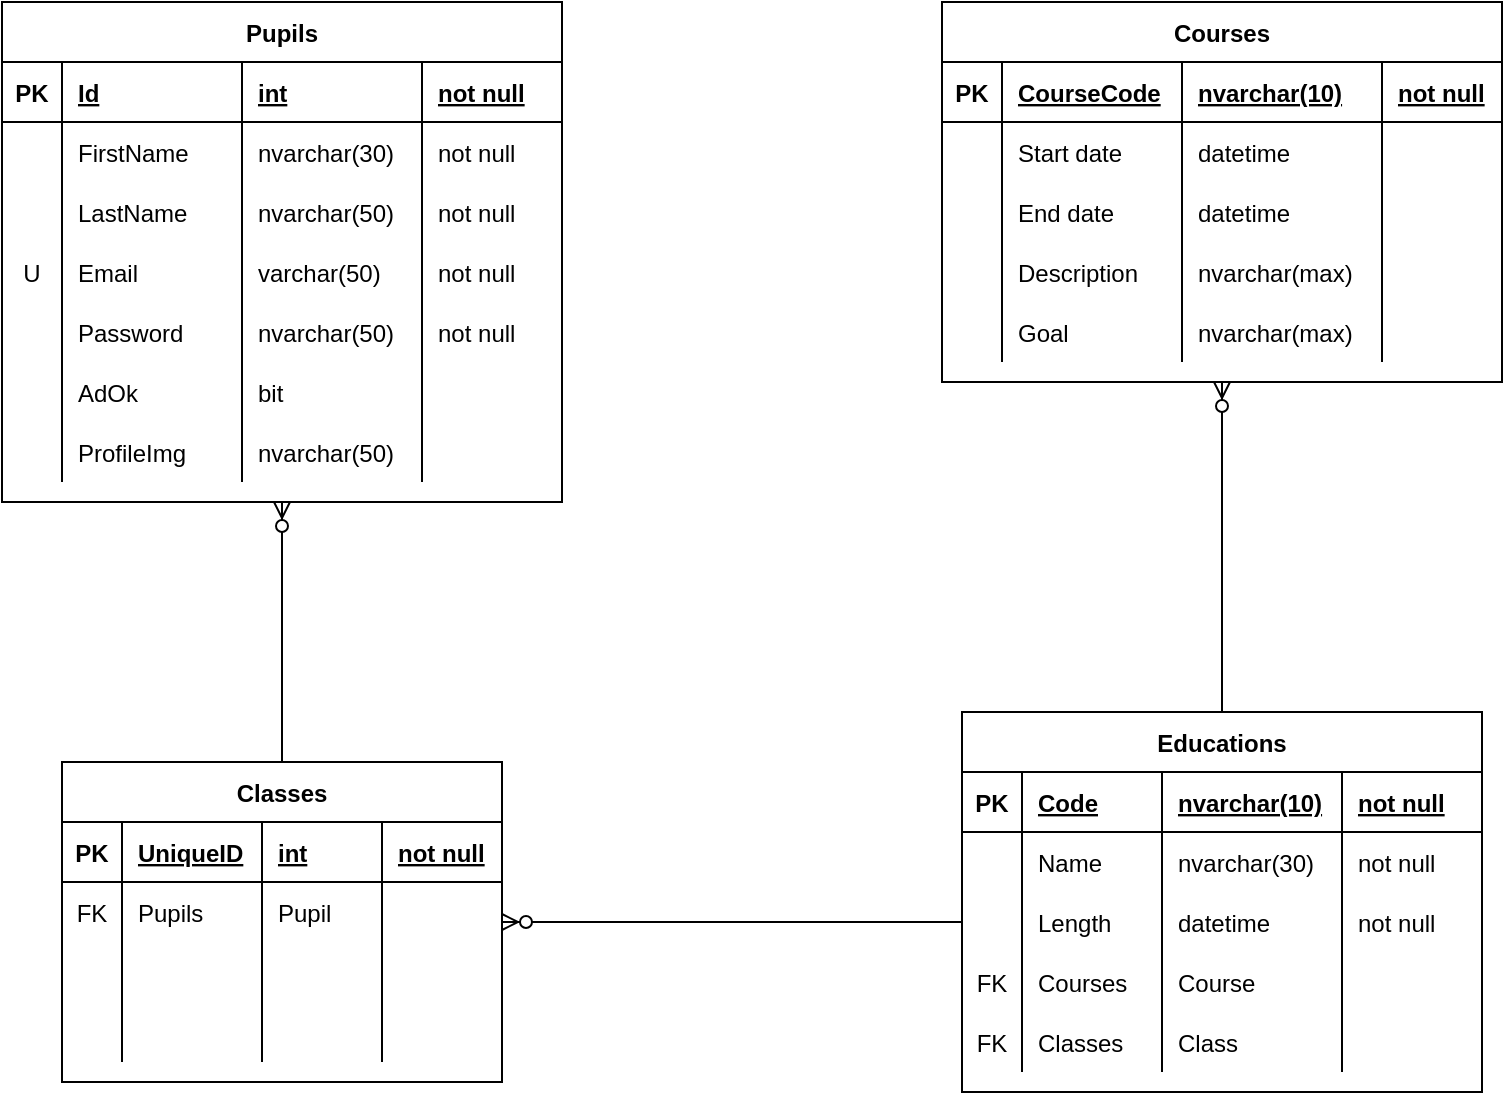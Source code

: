 <mxfile version="14.8.0" type="device"><diagram id="XZnbiDiYjfWunqqUA5Ij" name="Page-1"><mxGraphModel dx="1422" dy="752" grid="1" gridSize="10" guides="1" tooltips="1" connect="1" arrows="1" fold="1" page="1" pageScale="1" pageWidth="827" pageHeight="1169" math="0" shadow="0"><root><mxCell id="0"/><mxCell id="1" parent="0"/><mxCell id="MQZ6e55uB3Y2fNZWzc7z-1" value="Pupils" style="shape=table;startSize=30;container=1;collapsible=1;childLayout=tableLayout;fixedRows=1;rowLines=0;fontStyle=1;align=center;resizeLast=1;" vertex="1" parent="1"><mxGeometry x="40" y="40" width="280" height="250" as="geometry"/></mxCell><mxCell id="MQZ6e55uB3Y2fNZWzc7z-2" value="" style="shape=partialRectangle;collapsible=0;dropTarget=0;pointerEvents=0;fillColor=none;top=0;left=0;bottom=1;right=0;points=[[0,0.5],[1,0.5]];portConstraint=eastwest;" vertex="1" parent="MQZ6e55uB3Y2fNZWzc7z-1"><mxGeometry y="30" width="280" height="30" as="geometry"/></mxCell><mxCell id="MQZ6e55uB3Y2fNZWzc7z-3" value="PK" style="shape=partialRectangle;connectable=0;fillColor=none;top=0;left=0;bottom=0;right=0;fontStyle=1;overflow=hidden;" vertex="1" parent="MQZ6e55uB3Y2fNZWzc7z-2"><mxGeometry width="30" height="30" as="geometry"/></mxCell><mxCell id="MQZ6e55uB3Y2fNZWzc7z-4" value="Id" style="shape=partialRectangle;connectable=0;fillColor=none;top=0;left=0;bottom=0;right=0;align=left;spacingLeft=6;fontStyle=5;overflow=hidden;" vertex="1" parent="MQZ6e55uB3Y2fNZWzc7z-2"><mxGeometry x="30" width="90" height="30" as="geometry"/></mxCell><mxCell id="MQZ6e55uB3Y2fNZWzc7z-72" value="int" style="shape=partialRectangle;connectable=0;fillColor=none;top=0;left=0;bottom=0;right=0;align=left;spacingLeft=6;fontStyle=5;overflow=hidden;" vertex="1" parent="MQZ6e55uB3Y2fNZWzc7z-2"><mxGeometry x="120" width="90" height="30" as="geometry"/></mxCell><mxCell id="MQZ6e55uB3Y2fNZWzc7z-79" value="not null" style="shape=partialRectangle;connectable=0;fillColor=none;top=0;left=0;bottom=0;right=0;align=left;spacingLeft=6;fontStyle=5;overflow=hidden;" vertex="1" parent="MQZ6e55uB3Y2fNZWzc7z-2"><mxGeometry x="210" width="70" height="30" as="geometry"/></mxCell><mxCell id="MQZ6e55uB3Y2fNZWzc7z-5" value="" style="shape=partialRectangle;collapsible=0;dropTarget=0;pointerEvents=0;fillColor=none;top=0;left=0;bottom=0;right=0;points=[[0,0.5],[1,0.5]];portConstraint=eastwest;" vertex="1" parent="MQZ6e55uB3Y2fNZWzc7z-1"><mxGeometry y="60" width="280" height="30" as="geometry"/></mxCell><mxCell id="MQZ6e55uB3Y2fNZWzc7z-6" value="" style="shape=partialRectangle;connectable=0;fillColor=none;top=0;left=0;bottom=0;right=0;editable=1;overflow=hidden;" vertex="1" parent="MQZ6e55uB3Y2fNZWzc7z-5"><mxGeometry width="30" height="30" as="geometry"/></mxCell><mxCell id="MQZ6e55uB3Y2fNZWzc7z-7" value="FirstName" style="shape=partialRectangle;connectable=0;fillColor=none;top=0;left=0;bottom=0;right=0;align=left;spacingLeft=6;overflow=hidden;" vertex="1" parent="MQZ6e55uB3Y2fNZWzc7z-5"><mxGeometry x="30" width="90" height="30" as="geometry"/></mxCell><mxCell id="MQZ6e55uB3Y2fNZWzc7z-73" value="nvarchar(30)" style="shape=partialRectangle;connectable=0;fillColor=none;top=0;left=0;bottom=0;right=0;align=left;spacingLeft=6;overflow=hidden;" vertex="1" parent="MQZ6e55uB3Y2fNZWzc7z-5"><mxGeometry x="120" width="90" height="30" as="geometry"/></mxCell><mxCell id="MQZ6e55uB3Y2fNZWzc7z-80" value="not null" style="shape=partialRectangle;connectable=0;fillColor=none;top=0;left=0;bottom=0;right=0;align=left;spacingLeft=6;overflow=hidden;" vertex="1" parent="MQZ6e55uB3Y2fNZWzc7z-5"><mxGeometry x="210" width="70" height="30" as="geometry"/></mxCell><mxCell id="MQZ6e55uB3Y2fNZWzc7z-8" value="" style="shape=partialRectangle;collapsible=0;dropTarget=0;pointerEvents=0;fillColor=none;top=0;left=0;bottom=0;right=0;points=[[0,0.5],[1,0.5]];portConstraint=eastwest;" vertex="1" parent="MQZ6e55uB3Y2fNZWzc7z-1"><mxGeometry y="90" width="280" height="30" as="geometry"/></mxCell><mxCell id="MQZ6e55uB3Y2fNZWzc7z-9" value="" style="shape=partialRectangle;connectable=0;fillColor=none;top=0;left=0;bottom=0;right=0;editable=1;overflow=hidden;" vertex="1" parent="MQZ6e55uB3Y2fNZWzc7z-8"><mxGeometry width="30" height="30" as="geometry"/></mxCell><mxCell id="MQZ6e55uB3Y2fNZWzc7z-10" value="LastName" style="shape=partialRectangle;connectable=0;fillColor=none;top=0;left=0;bottom=0;right=0;align=left;spacingLeft=6;overflow=hidden;" vertex="1" parent="MQZ6e55uB3Y2fNZWzc7z-8"><mxGeometry x="30" width="90" height="30" as="geometry"/></mxCell><mxCell id="MQZ6e55uB3Y2fNZWzc7z-74" value="nvarchar(50)" style="shape=partialRectangle;connectable=0;fillColor=none;top=0;left=0;bottom=0;right=0;align=left;spacingLeft=6;overflow=hidden;" vertex="1" parent="MQZ6e55uB3Y2fNZWzc7z-8"><mxGeometry x="120" width="90" height="30" as="geometry"/></mxCell><mxCell id="MQZ6e55uB3Y2fNZWzc7z-81" value="not null" style="shape=partialRectangle;connectable=0;fillColor=none;top=0;left=0;bottom=0;right=0;align=left;spacingLeft=6;overflow=hidden;" vertex="1" parent="MQZ6e55uB3Y2fNZWzc7z-8"><mxGeometry x="210" width="70" height="30" as="geometry"/></mxCell><mxCell id="MQZ6e55uB3Y2fNZWzc7z-11" value="" style="shape=partialRectangle;collapsible=0;dropTarget=0;pointerEvents=0;fillColor=none;top=0;left=0;bottom=0;right=0;points=[[0,0.5],[1,0.5]];portConstraint=eastwest;" vertex="1" parent="MQZ6e55uB3Y2fNZWzc7z-1"><mxGeometry y="120" width="280" height="30" as="geometry"/></mxCell><mxCell id="MQZ6e55uB3Y2fNZWzc7z-12" value="U" style="shape=partialRectangle;connectable=0;fillColor=none;top=0;left=0;bottom=0;right=0;editable=1;overflow=hidden;" vertex="1" parent="MQZ6e55uB3Y2fNZWzc7z-11"><mxGeometry width="30" height="30" as="geometry"/></mxCell><mxCell id="MQZ6e55uB3Y2fNZWzc7z-13" value="Email" style="shape=partialRectangle;connectable=0;fillColor=none;top=0;left=0;bottom=0;right=0;align=left;spacingLeft=6;overflow=hidden;" vertex="1" parent="MQZ6e55uB3Y2fNZWzc7z-11"><mxGeometry x="30" width="90" height="30" as="geometry"/></mxCell><mxCell id="MQZ6e55uB3Y2fNZWzc7z-75" value="varchar(50)" style="shape=partialRectangle;connectable=0;fillColor=none;top=0;left=0;bottom=0;right=0;align=left;spacingLeft=6;overflow=hidden;" vertex="1" parent="MQZ6e55uB3Y2fNZWzc7z-11"><mxGeometry x="120" width="90" height="30" as="geometry"/></mxCell><mxCell id="MQZ6e55uB3Y2fNZWzc7z-82" value="not null" style="shape=partialRectangle;connectable=0;fillColor=none;top=0;left=0;bottom=0;right=0;align=left;spacingLeft=6;overflow=hidden;" vertex="1" parent="MQZ6e55uB3Y2fNZWzc7z-11"><mxGeometry x="210" width="70" height="30" as="geometry"/></mxCell><mxCell id="MQZ6e55uB3Y2fNZWzc7z-20" style="shape=partialRectangle;collapsible=0;dropTarget=0;pointerEvents=0;fillColor=none;top=0;left=0;bottom=0;right=0;points=[[0,0.5],[1,0.5]];portConstraint=eastwest;" vertex="1" parent="MQZ6e55uB3Y2fNZWzc7z-1"><mxGeometry y="150" width="280" height="30" as="geometry"/></mxCell><mxCell id="MQZ6e55uB3Y2fNZWzc7z-21" style="shape=partialRectangle;connectable=0;fillColor=none;top=0;left=0;bottom=0;right=0;editable=1;overflow=hidden;" vertex="1" parent="MQZ6e55uB3Y2fNZWzc7z-20"><mxGeometry width="30" height="30" as="geometry"/></mxCell><mxCell id="MQZ6e55uB3Y2fNZWzc7z-22" value="Password" style="shape=partialRectangle;connectable=0;fillColor=none;top=0;left=0;bottom=0;right=0;align=left;spacingLeft=6;overflow=hidden;" vertex="1" parent="MQZ6e55uB3Y2fNZWzc7z-20"><mxGeometry x="30" width="90" height="30" as="geometry"/></mxCell><mxCell id="MQZ6e55uB3Y2fNZWzc7z-76" value="nvarchar(50)" style="shape=partialRectangle;connectable=0;fillColor=none;top=0;left=0;bottom=0;right=0;align=left;spacingLeft=6;overflow=hidden;" vertex="1" parent="MQZ6e55uB3Y2fNZWzc7z-20"><mxGeometry x="120" width="90" height="30" as="geometry"/></mxCell><mxCell id="MQZ6e55uB3Y2fNZWzc7z-83" value="not null" style="shape=partialRectangle;connectable=0;fillColor=none;top=0;left=0;bottom=0;right=0;align=left;spacingLeft=6;overflow=hidden;" vertex="1" parent="MQZ6e55uB3Y2fNZWzc7z-20"><mxGeometry x="210" width="70" height="30" as="geometry"/></mxCell><mxCell id="MQZ6e55uB3Y2fNZWzc7z-17" style="shape=partialRectangle;collapsible=0;dropTarget=0;pointerEvents=0;fillColor=none;top=0;left=0;bottom=0;right=0;points=[[0,0.5],[1,0.5]];portConstraint=eastwest;" vertex="1" parent="MQZ6e55uB3Y2fNZWzc7z-1"><mxGeometry y="180" width="280" height="30" as="geometry"/></mxCell><mxCell id="MQZ6e55uB3Y2fNZWzc7z-18" style="shape=partialRectangle;connectable=0;fillColor=none;top=0;left=0;bottom=0;right=0;editable=1;overflow=hidden;" vertex="1" parent="MQZ6e55uB3Y2fNZWzc7z-17"><mxGeometry width="30" height="30" as="geometry"/></mxCell><mxCell id="MQZ6e55uB3Y2fNZWzc7z-19" value="AdOk" style="shape=partialRectangle;connectable=0;fillColor=none;top=0;left=0;bottom=0;right=0;align=left;spacingLeft=6;overflow=hidden;" vertex="1" parent="MQZ6e55uB3Y2fNZWzc7z-17"><mxGeometry x="30" width="90" height="30" as="geometry"/></mxCell><mxCell id="MQZ6e55uB3Y2fNZWzc7z-77" value="bit" style="shape=partialRectangle;connectable=0;fillColor=none;top=0;left=0;bottom=0;right=0;align=left;spacingLeft=6;overflow=hidden;" vertex="1" parent="MQZ6e55uB3Y2fNZWzc7z-17"><mxGeometry x="120" width="90" height="30" as="geometry"/></mxCell><mxCell id="MQZ6e55uB3Y2fNZWzc7z-84" style="shape=partialRectangle;connectable=0;fillColor=none;top=0;left=0;bottom=0;right=0;align=left;spacingLeft=6;overflow=hidden;" vertex="1" parent="MQZ6e55uB3Y2fNZWzc7z-17"><mxGeometry x="210" width="70" height="30" as="geometry"/></mxCell><mxCell id="MQZ6e55uB3Y2fNZWzc7z-14" style="shape=partialRectangle;collapsible=0;dropTarget=0;pointerEvents=0;fillColor=none;top=0;left=0;bottom=0;right=0;points=[[0,0.5],[1,0.5]];portConstraint=eastwest;" vertex="1" parent="MQZ6e55uB3Y2fNZWzc7z-1"><mxGeometry y="210" width="280" height="30" as="geometry"/></mxCell><mxCell id="MQZ6e55uB3Y2fNZWzc7z-15" style="shape=partialRectangle;connectable=0;fillColor=none;top=0;left=0;bottom=0;right=0;editable=1;overflow=hidden;" vertex="1" parent="MQZ6e55uB3Y2fNZWzc7z-14"><mxGeometry width="30" height="30" as="geometry"/></mxCell><mxCell id="MQZ6e55uB3Y2fNZWzc7z-16" value="ProfileImg" style="shape=partialRectangle;connectable=0;fillColor=none;top=0;left=0;bottom=0;right=0;align=left;spacingLeft=6;overflow=hidden;" vertex="1" parent="MQZ6e55uB3Y2fNZWzc7z-14"><mxGeometry x="30" width="90" height="30" as="geometry"/></mxCell><mxCell id="MQZ6e55uB3Y2fNZWzc7z-78" value="nvarchar(50)" style="shape=partialRectangle;connectable=0;fillColor=none;top=0;left=0;bottom=0;right=0;align=left;spacingLeft=6;overflow=hidden;" vertex="1" parent="MQZ6e55uB3Y2fNZWzc7z-14"><mxGeometry x="120" width="90" height="30" as="geometry"/></mxCell><mxCell id="MQZ6e55uB3Y2fNZWzc7z-85" style="shape=partialRectangle;connectable=0;fillColor=none;top=0;left=0;bottom=0;right=0;align=left;spacingLeft=6;overflow=hidden;" vertex="1" parent="MQZ6e55uB3Y2fNZWzc7z-14"><mxGeometry x="210" width="70" height="30" as="geometry"/></mxCell><mxCell id="MQZ6e55uB3Y2fNZWzc7z-23" value="Classes" style="shape=table;startSize=30;container=1;collapsible=1;childLayout=tableLayout;fixedRows=1;rowLines=0;fontStyle=1;align=center;resizeLast=1;" vertex="1" parent="1"><mxGeometry x="70" y="420" width="220" height="160" as="geometry"/></mxCell><mxCell id="MQZ6e55uB3Y2fNZWzc7z-24" value="" style="shape=partialRectangle;collapsible=0;dropTarget=0;pointerEvents=0;fillColor=none;top=0;left=0;bottom=1;right=0;points=[[0,0.5],[1,0.5]];portConstraint=eastwest;" vertex="1" parent="MQZ6e55uB3Y2fNZWzc7z-23"><mxGeometry y="30" width="220" height="30" as="geometry"/></mxCell><mxCell id="MQZ6e55uB3Y2fNZWzc7z-25" value="PK" style="shape=partialRectangle;connectable=0;fillColor=none;top=0;left=0;bottom=0;right=0;fontStyle=1;overflow=hidden;" vertex="1" parent="MQZ6e55uB3Y2fNZWzc7z-24"><mxGeometry width="30" height="30" as="geometry"/></mxCell><mxCell id="MQZ6e55uB3Y2fNZWzc7z-26" value="UniqueID" style="shape=partialRectangle;connectable=0;fillColor=none;top=0;left=0;bottom=0;right=0;align=left;spacingLeft=6;fontStyle=5;overflow=hidden;" vertex="1" parent="MQZ6e55uB3Y2fNZWzc7z-24"><mxGeometry x="30" width="70" height="30" as="geometry"/></mxCell><mxCell id="MQZ6e55uB3Y2fNZWzc7z-86" value="int" style="shape=partialRectangle;connectable=0;fillColor=none;top=0;left=0;bottom=0;right=0;align=left;spacingLeft=6;fontStyle=5;overflow=hidden;" vertex="1" parent="MQZ6e55uB3Y2fNZWzc7z-24"><mxGeometry x="100" width="60" height="30" as="geometry"/></mxCell><mxCell id="MQZ6e55uB3Y2fNZWzc7z-90" value="not null" style="shape=partialRectangle;connectable=0;fillColor=none;top=0;left=0;bottom=0;right=0;align=left;spacingLeft=6;fontStyle=5;overflow=hidden;" vertex="1" parent="MQZ6e55uB3Y2fNZWzc7z-24"><mxGeometry x="160" width="60" height="30" as="geometry"/></mxCell><mxCell id="MQZ6e55uB3Y2fNZWzc7z-27" value="" style="shape=partialRectangle;collapsible=0;dropTarget=0;pointerEvents=0;fillColor=none;top=0;left=0;bottom=0;right=0;points=[[0,0.5],[1,0.5]];portConstraint=eastwest;" vertex="1" parent="MQZ6e55uB3Y2fNZWzc7z-23"><mxGeometry y="60" width="220" height="30" as="geometry"/></mxCell><mxCell id="MQZ6e55uB3Y2fNZWzc7z-28" value="FK" style="shape=partialRectangle;connectable=0;fillColor=none;top=0;left=0;bottom=0;right=0;editable=1;overflow=hidden;" vertex="1" parent="MQZ6e55uB3Y2fNZWzc7z-27"><mxGeometry width="30" height="30" as="geometry"/></mxCell><mxCell id="MQZ6e55uB3Y2fNZWzc7z-29" value="Pupils" style="shape=partialRectangle;connectable=0;fillColor=none;top=0;left=0;bottom=0;right=0;align=left;spacingLeft=6;overflow=hidden;" vertex="1" parent="MQZ6e55uB3Y2fNZWzc7z-27"><mxGeometry x="30" width="70" height="30" as="geometry"/></mxCell><mxCell id="MQZ6e55uB3Y2fNZWzc7z-87" value="Pupil" style="shape=partialRectangle;connectable=0;fillColor=none;top=0;left=0;bottom=0;right=0;align=left;spacingLeft=6;overflow=hidden;" vertex="1" parent="MQZ6e55uB3Y2fNZWzc7z-27"><mxGeometry x="100" width="60" height="30" as="geometry"/></mxCell><mxCell id="MQZ6e55uB3Y2fNZWzc7z-91" style="shape=partialRectangle;connectable=0;fillColor=none;top=0;left=0;bottom=0;right=0;align=left;spacingLeft=6;overflow=hidden;" vertex="1" parent="MQZ6e55uB3Y2fNZWzc7z-27"><mxGeometry x="160" width="60" height="30" as="geometry"/></mxCell><mxCell id="MQZ6e55uB3Y2fNZWzc7z-30" value="" style="shape=partialRectangle;collapsible=0;dropTarget=0;pointerEvents=0;fillColor=none;top=0;left=0;bottom=0;right=0;points=[[0,0.5],[1,0.5]];portConstraint=eastwest;" vertex="1" parent="MQZ6e55uB3Y2fNZWzc7z-23"><mxGeometry y="90" width="220" height="30" as="geometry"/></mxCell><mxCell id="MQZ6e55uB3Y2fNZWzc7z-31" value="" style="shape=partialRectangle;connectable=0;fillColor=none;top=0;left=0;bottom=0;right=0;editable=1;overflow=hidden;" vertex="1" parent="MQZ6e55uB3Y2fNZWzc7z-30"><mxGeometry width="30" height="30" as="geometry"/></mxCell><mxCell id="MQZ6e55uB3Y2fNZWzc7z-32" value="" style="shape=partialRectangle;connectable=0;fillColor=none;top=0;left=0;bottom=0;right=0;align=left;spacingLeft=6;overflow=hidden;" vertex="1" parent="MQZ6e55uB3Y2fNZWzc7z-30"><mxGeometry x="30" width="70" height="30" as="geometry"/></mxCell><mxCell id="MQZ6e55uB3Y2fNZWzc7z-88" style="shape=partialRectangle;connectable=0;fillColor=none;top=0;left=0;bottom=0;right=0;align=left;spacingLeft=6;overflow=hidden;" vertex="1" parent="MQZ6e55uB3Y2fNZWzc7z-30"><mxGeometry x="100" width="60" height="30" as="geometry"/></mxCell><mxCell id="MQZ6e55uB3Y2fNZWzc7z-92" style="shape=partialRectangle;connectable=0;fillColor=none;top=0;left=0;bottom=0;right=0;align=left;spacingLeft=6;overflow=hidden;" vertex="1" parent="MQZ6e55uB3Y2fNZWzc7z-30"><mxGeometry x="160" width="60" height="30" as="geometry"/></mxCell><mxCell id="MQZ6e55uB3Y2fNZWzc7z-33" value="" style="shape=partialRectangle;collapsible=0;dropTarget=0;pointerEvents=0;fillColor=none;top=0;left=0;bottom=0;right=0;points=[[0,0.5],[1,0.5]];portConstraint=eastwest;" vertex="1" parent="MQZ6e55uB3Y2fNZWzc7z-23"><mxGeometry y="120" width="220" height="30" as="geometry"/></mxCell><mxCell id="MQZ6e55uB3Y2fNZWzc7z-34" value="" style="shape=partialRectangle;connectable=0;fillColor=none;top=0;left=0;bottom=0;right=0;editable=1;overflow=hidden;" vertex="1" parent="MQZ6e55uB3Y2fNZWzc7z-33"><mxGeometry width="30" height="30" as="geometry"/></mxCell><mxCell id="MQZ6e55uB3Y2fNZWzc7z-35" value="" style="shape=partialRectangle;connectable=0;fillColor=none;top=0;left=0;bottom=0;right=0;align=left;spacingLeft=6;overflow=hidden;" vertex="1" parent="MQZ6e55uB3Y2fNZWzc7z-33"><mxGeometry x="30" width="70" height="30" as="geometry"/></mxCell><mxCell id="MQZ6e55uB3Y2fNZWzc7z-89" style="shape=partialRectangle;connectable=0;fillColor=none;top=0;left=0;bottom=0;right=0;align=left;spacingLeft=6;overflow=hidden;" vertex="1" parent="MQZ6e55uB3Y2fNZWzc7z-33"><mxGeometry x="100" width="60" height="30" as="geometry"/></mxCell><mxCell id="MQZ6e55uB3Y2fNZWzc7z-93" style="shape=partialRectangle;connectable=0;fillColor=none;top=0;left=0;bottom=0;right=0;align=left;spacingLeft=6;overflow=hidden;" vertex="1" parent="MQZ6e55uB3Y2fNZWzc7z-33"><mxGeometry x="160" width="60" height="30" as="geometry"/></mxCell><mxCell id="MQZ6e55uB3Y2fNZWzc7z-36" value="Educations" style="shape=table;startSize=30;container=1;collapsible=1;childLayout=tableLayout;fixedRows=1;rowLines=0;fontStyle=1;align=center;resizeLast=1;" vertex="1" parent="1"><mxGeometry x="520" y="395" width="260" height="190" as="geometry"/></mxCell><mxCell id="MQZ6e55uB3Y2fNZWzc7z-37" value="" style="shape=partialRectangle;collapsible=0;dropTarget=0;pointerEvents=0;fillColor=none;top=0;left=0;bottom=1;right=0;points=[[0,0.5],[1,0.5]];portConstraint=eastwest;" vertex="1" parent="MQZ6e55uB3Y2fNZWzc7z-36"><mxGeometry y="30" width="260" height="30" as="geometry"/></mxCell><mxCell id="MQZ6e55uB3Y2fNZWzc7z-38" value="PK" style="shape=partialRectangle;connectable=0;fillColor=none;top=0;left=0;bottom=0;right=0;fontStyle=1;overflow=hidden;" vertex="1" parent="MQZ6e55uB3Y2fNZWzc7z-37"><mxGeometry width="30" height="30" as="geometry"/></mxCell><mxCell id="MQZ6e55uB3Y2fNZWzc7z-39" value="Code" style="shape=partialRectangle;connectable=0;fillColor=none;top=0;left=0;bottom=0;right=0;align=left;spacingLeft=6;fontStyle=5;overflow=hidden;" vertex="1" parent="MQZ6e55uB3Y2fNZWzc7z-37"><mxGeometry x="30" width="70" height="30" as="geometry"/></mxCell><mxCell id="MQZ6e55uB3Y2fNZWzc7z-94" value="nvarchar(10)" style="shape=partialRectangle;connectable=0;fillColor=none;top=0;left=0;bottom=0;right=0;align=left;spacingLeft=6;fontStyle=5;overflow=hidden;" vertex="1" parent="MQZ6e55uB3Y2fNZWzc7z-37"><mxGeometry x="100" width="90" height="30" as="geometry"/></mxCell><mxCell id="MQZ6e55uB3Y2fNZWzc7z-99" value="not null" style="shape=partialRectangle;connectable=0;fillColor=none;top=0;left=0;bottom=0;right=0;align=left;spacingLeft=6;fontStyle=5;overflow=hidden;" vertex="1" parent="MQZ6e55uB3Y2fNZWzc7z-37"><mxGeometry x="190" width="70" height="30" as="geometry"/></mxCell><mxCell id="MQZ6e55uB3Y2fNZWzc7z-40" value="" style="shape=partialRectangle;collapsible=0;dropTarget=0;pointerEvents=0;fillColor=none;top=0;left=0;bottom=0;right=0;points=[[0,0.5],[1,0.5]];portConstraint=eastwest;" vertex="1" parent="MQZ6e55uB3Y2fNZWzc7z-36"><mxGeometry y="60" width="260" height="30" as="geometry"/></mxCell><mxCell id="MQZ6e55uB3Y2fNZWzc7z-41" value="" style="shape=partialRectangle;connectable=0;fillColor=none;top=0;left=0;bottom=0;right=0;editable=1;overflow=hidden;" vertex="1" parent="MQZ6e55uB3Y2fNZWzc7z-40"><mxGeometry width="30" height="30" as="geometry"/></mxCell><mxCell id="MQZ6e55uB3Y2fNZWzc7z-42" value="Name" style="shape=partialRectangle;connectable=0;fillColor=none;top=0;left=0;bottom=0;right=0;align=left;spacingLeft=6;overflow=hidden;" vertex="1" parent="MQZ6e55uB3Y2fNZWzc7z-40"><mxGeometry x="30" width="70" height="30" as="geometry"/></mxCell><mxCell id="MQZ6e55uB3Y2fNZWzc7z-95" value="nvarchar(30)" style="shape=partialRectangle;connectable=0;fillColor=none;top=0;left=0;bottom=0;right=0;align=left;spacingLeft=6;overflow=hidden;" vertex="1" parent="MQZ6e55uB3Y2fNZWzc7z-40"><mxGeometry x="100" width="90" height="30" as="geometry"/></mxCell><mxCell id="MQZ6e55uB3Y2fNZWzc7z-100" value="not null" style="shape=partialRectangle;connectable=0;fillColor=none;top=0;left=0;bottom=0;right=0;align=left;spacingLeft=6;overflow=hidden;" vertex="1" parent="MQZ6e55uB3Y2fNZWzc7z-40"><mxGeometry x="190" width="70" height="30" as="geometry"/></mxCell><mxCell id="MQZ6e55uB3Y2fNZWzc7z-43" value="" style="shape=partialRectangle;collapsible=0;dropTarget=0;pointerEvents=0;fillColor=none;top=0;left=0;bottom=0;right=0;points=[[0,0.5],[1,0.5]];portConstraint=eastwest;" vertex="1" parent="MQZ6e55uB3Y2fNZWzc7z-36"><mxGeometry y="90" width="260" height="30" as="geometry"/></mxCell><mxCell id="MQZ6e55uB3Y2fNZWzc7z-44" value="" style="shape=partialRectangle;connectable=0;fillColor=none;top=0;left=0;bottom=0;right=0;editable=1;overflow=hidden;" vertex="1" parent="MQZ6e55uB3Y2fNZWzc7z-43"><mxGeometry width="30" height="30" as="geometry"/></mxCell><mxCell id="MQZ6e55uB3Y2fNZWzc7z-45" value="Length" style="shape=partialRectangle;connectable=0;fillColor=none;top=0;left=0;bottom=0;right=0;align=left;spacingLeft=6;overflow=hidden;" vertex="1" parent="MQZ6e55uB3Y2fNZWzc7z-43"><mxGeometry x="30" width="70" height="30" as="geometry"/></mxCell><mxCell id="MQZ6e55uB3Y2fNZWzc7z-96" value="datetime" style="shape=partialRectangle;connectable=0;fillColor=none;top=0;left=0;bottom=0;right=0;align=left;spacingLeft=6;overflow=hidden;" vertex="1" parent="MQZ6e55uB3Y2fNZWzc7z-43"><mxGeometry x="100" width="90" height="30" as="geometry"/></mxCell><mxCell id="MQZ6e55uB3Y2fNZWzc7z-101" value="not null" style="shape=partialRectangle;connectable=0;fillColor=none;top=0;left=0;bottom=0;right=0;align=left;spacingLeft=6;overflow=hidden;" vertex="1" parent="MQZ6e55uB3Y2fNZWzc7z-43"><mxGeometry x="190" width="70" height="30" as="geometry"/></mxCell><mxCell id="MQZ6e55uB3Y2fNZWzc7z-46" value="" style="shape=partialRectangle;collapsible=0;dropTarget=0;pointerEvents=0;fillColor=none;top=0;left=0;bottom=0;right=0;points=[[0,0.5],[1,0.5]];portConstraint=eastwest;" vertex="1" parent="MQZ6e55uB3Y2fNZWzc7z-36"><mxGeometry y="120" width="260" height="30" as="geometry"/></mxCell><mxCell id="MQZ6e55uB3Y2fNZWzc7z-47" value="FK" style="shape=partialRectangle;connectable=0;fillColor=none;top=0;left=0;bottom=0;right=0;editable=1;overflow=hidden;" vertex="1" parent="MQZ6e55uB3Y2fNZWzc7z-46"><mxGeometry width="30" height="30" as="geometry"/></mxCell><mxCell id="MQZ6e55uB3Y2fNZWzc7z-48" value="Courses" style="shape=partialRectangle;connectable=0;fillColor=none;top=0;left=0;bottom=0;right=0;align=left;spacingLeft=6;overflow=hidden;" vertex="1" parent="MQZ6e55uB3Y2fNZWzc7z-46"><mxGeometry x="30" width="70" height="30" as="geometry"/></mxCell><mxCell id="MQZ6e55uB3Y2fNZWzc7z-97" value="Course" style="shape=partialRectangle;connectable=0;fillColor=none;top=0;left=0;bottom=0;right=0;align=left;spacingLeft=6;overflow=hidden;" vertex="1" parent="MQZ6e55uB3Y2fNZWzc7z-46"><mxGeometry x="100" width="90" height="30" as="geometry"/></mxCell><mxCell id="MQZ6e55uB3Y2fNZWzc7z-102" style="shape=partialRectangle;connectable=0;fillColor=none;top=0;left=0;bottom=0;right=0;align=left;spacingLeft=6;overflow=hidden;" vertex="1" parent="MQZ6e55uB3Y2fNZWzc7z-46"><mxGeometry x="190" width="70" height="30" as="geometry"/></mxCell><mxCell id="MQZ6e55uB3Y2fNZWzc7z-69" style="shape=partialRectangle;collapsible=0;dropTarget=0;pointerEvents=0;fillColor=none;top=0;left=0;bottom=0;right=0;points=[[0,0.5],[1,0.5]];portConstraint=eastwest;" vertex="1" parent="MQZ6e55uB3Y2fNZWzc7z-36"><mxGeometry y="150" width="260" height="30" as="geometry"/></mxCell><mxCell id="MQZ6e55uB3Y2fNZWzc7z-70" value="FK" style="shape=partialRectangle;connectable=0;fillColor=none;top=0;left=0;bottom=0;right=0;editable=1;overflow=hidden;" vertex="1" parent="MQZ6e55uB3Y2fNZWzc7z-69"><mxGeometry width="30" height="30" as="geometry"/></mxCell><mxCell id="MQZ6e55uB3Y2fNZWzc7z-71" value="Classes" style="shape=partialRectangle;connectable=0;fillColor=none;top=0;left=0;bottom=0;right=0;align=left;spacingLeft=6;overflow=hidden;" vertex="1" parent="MQZ6e55uB3Y2fNZWzc7z-69"><mxGeometry x="30" width="70" height="30" as="geometry"/></mxCell><mxCell id="MQZ6e55uB3Y2fNZWzc7z-98" value="Class" style="shape=partialRectangle;connectable=0;fillColor=none;top=0;left=0;bottom=0;right=0;align=left;spacingLeft=6;overflow=hidden;" vertex="1" parent="MQZ6e55uB3Y2fNZWzc7z-69"><mxGeometry x="100" width="90" height="30" as="geometry"/></mxCell><mxCell id="MQZ6e55uB3Y2fNZWzc7z-103" style="shape=partialRectangle;connectable=0;fillColor=none;top=0;left=0;bottom=0;right=0;align=left;spacingLeft=6;overflow=hidden;" vertex="1" parent="MQZ6e55uB3Y2fNZWzc7z-69"><mxGeometry x="190" width="70" height="30" as="geometry"/></mxCell><mxCell id="MQZ6e55uB3Y2fNZWzc7z-49" value="Courses" style="shape=table;startSize=30;container=1;collapsible=1;childLayout=tableLayout;fixedRows=1;rowLines=0;fontStyle=1;align=center;resizeLast=1;" vertex="1" parent="1"><mxGeometry x="510" y="40" width="280" height="190" as="geometry"/></mxCell><mxCell id="MQZ6e55uB3Y2fNZWzc7z-50" value="" style="shape=partialRectangle;collapsible=0;dropTarget=0;pointerEvents=0;fillColor=none;top=0;left=0;bottom=1;right=0;points=[[0,0.5],[1,0.5]];portConstraint=eastwest;" vertex="1" parent="MQZ6e55uB3Y2fNZWzc7z-49"><mxGeometry y="30" width="280" height="30" as="geometry"/></mxCell><mxCell id="MQZ6e55uB3Y2fNZWzc7z-51" value="PK" style="shape=partialRectangle;connectable=0;fillColor=none;top=0;left=0;bottom=0;right=0;fontStyle=1;overflow=hidden;" vertex="1" parent="MQZ6e55uB3Y2fNZWzc7z-50"><mxGeometry width="30" height="30" as="geometry"/></mxCell><mxCell id="MQZ6e55uB3Y2fNZWzc7z-52" value="CourseCode" style="shape=partialRectangle;connectable=0;fillColor=none;top=0;left=0;bottom=0;right=0;align=left;spacingLeft=6;fontStyle=5;overflow=hidden;" vertex="1" parent="MQZ6e55uB3Y2fNZWzc7z-50"><mxGeometry x="30" width="90" height="30" as="geometry"/></mxCell><mxCell id="MQZ6e55uB3Y2fNZWzc7z-104" value="nvarchar(10)" style="shape=partialRectangle;connectable=0;fillColor=none;top=0;left=0;bottom=0;right=0;align=left;spacingLeft=6;fontStyle=5;overflow=hidden;" vertex="1" parent="MQZ6e55uB3Y2fNZWzc7z-50"><mxGeometry x="120" width="100" height="30" as="geometry"/></mxCell><mxCell id="MQZ6e55uB3Y2fNZWzc7z-109" value="not null" style="shape=partialRectangle;connectable=0;fillColor=none;top=0;left=0;bottom=0;right=0;align=left;spacingLeft=6;fontStyle=5;overflow=hidden;" vertex="1" parent="MQZ6e55uB3Y2fNZWzc7z-50"><mxGeometry x="220" width="60" height="30" as="geometry"/></mxCell><mxCell id="MQZ6e55uB3Y2fNZWzc7z-53" value="" style="shape=partialRectangle;collapsible=0;dropTarget=0;pointerEvents=0;fillColor=none;top=0;left=0;bottom=0;right=0;points=[[0,0.5],[1,0.5]];portConstraint=eastwest;" vertex="1" parent="MQZ6e55uB3Y2fNZWzc7z-49"><mxGeometry y="60" width="280" height="30" as="geometry"/></mxCell><mxCell id="MQZ6e55uB3Y2fNZWzc7z-54" value="" style="shape=partialRectangle;connectable=0;fillColor=none;top=0;left=0;bottom=0;right=0;editable=1;overflow=hidden;" vertex="1" parent="MQZ6e55uB3Y2fNZWzc7z-53"><mxGeometry width="30" height="30" as="geometry"/></mxCell><mxCell id="MQZ6e55uB3Y2fNZWzc7z-55" value="Start date" style="shape=partialRectangle;connectable=0;fillColor=none;top=0;left=0;bottom=0;right=0;align=left;spacingLeft=6;overflow=hidden;" vertex="1" parent="MQZ6e55uB3Y2fNZWzc7z-53"><mxGeometry x="30" width="90" height="30" as="geometry"/></mxCell><mxCell id="MQZ6e55uB3Y2fNZWzc7z-105" value="datetime" style="shape=partialRectangle;connectable=0;fillColor=none;top=0;left=0;bottom=0;right=0;align=left;spacingLeft=6;overflow=hidden;" vertex="1" parent="MQZ6e55uB3Y2fNZWzc7z-53"><mxGeometry x="120" width="100" height="30" as="geometry"/></mxCell><mxCell id="MQZ6e55uB3Y2fNZWzc7z-110" style="shape=partialRectangle;connectable=0;fillColor=none;top=0;left=0;bottom=0;right=0;align=left;spacingLeft=6;overflow=hidden;" vertex="1" parent="MQZ6e55uB3Y2fNZWzc7z-53"><mxGeometry x="220" width="60" height="30" as="geometry"/></mxCell><mxCell id="MQZ6e55uB3Y2fNZWzc7z-56" value="" style="shape=partialRectangle;collapsible=0;dropTarget=0;pointerEvents=0;fillColor=none;top=0;left=0;bottom=0;right=0;points=[[0,0.5],[1,0.5]];portConstraint=eastwest;" vertex="1" parent="MQZ6e55uB3Y2fNZWzc7z-49"><mxGeometry y="90" width="280" height="30" as="geometry"/></mxCell><mxCell id="MQZ6e55uB3Y2fNZWzc7z-57" value="" style="shape=partialRectangle;connectable=0;fillColor=none;top=0;left=0;bottom=0;right=0;editable=1;overflow=hidden;" vertex="1" parent="MQZ6e55uB3Y2fNZWzc7z-56"><mxGeometry width="30" height="30" as="geometry"/></mxCell><mxCell id="MQZ6e55uB3Y2fNZWzc7z-58" value="End date" style="shape=partialRectangle;connectable=0;fillColor=none;top=0;left=0;bottom=0;right=0;align=left;spacingLeft=6;overflow=hidden;" vertex="1" parent="MQZ6e55uB3Y2fNZWzc7z-56"><mxGeometry x="30" width="90" height="30" as="geometry"/></mxCell><mxCell id="MQZ6e55uB3Y2fNZWzc7z-106" value="datetime" style="shape=partialRectangle;connectable=0;fillColor=none;top=0;left=0;bottom=0;right=0;align=left;spacingLeft=6;overflow=hidden;" vertex="1" parent="MQZ6e55uB3Y2fNZWzc7z-56"><mxGeometry x="120" width="100" height="30" as="geometry"/></mxCell><mxCell id="MQZ6e55uB3Y2fNZWzc7z-111" style="shape=partialRectangle;connectable=0;fillColor=none;top=0;left=0;bottom=0;right=0;align=left;spacingLeft=6;overflow=hidden;" vertex="1" parent="MQZ6e55uB3Y2fNZWzc7z-56"><mxGeometry x="220" width="60" height="30" as="geometry"/></mxCell><mxCell id="MQZ6e55uB3Y2fNZWzc7z-59" value="" style="shape=partialRectangle;collapsible=0;dropTarget=0;pointerEvents=0;fillColor=none;top=0;left=0;bottom=0;right=0;points=[[0,0.5],[1,0.5]];portConstraint=eastwest;" vertex="1" parent="MQZ6e55uB3Y2fNZWzc7z-49"><mxGeometry y="120" width="280" height="30" as="geometry"/></mxCell><mxCell id="MQZ6e55uB3Y2fNZWzc7z-60" value="" style="shape=partialRectangle;connectable=0;fillColor=none;top=0;left=0;bottom=0;right=0;editable=1;overflow=hidden;" vertex="1" parent="MQZ6e55uB3Y2fNZWzc7z-59"><mxGeometry width="30" height="30" as="geometry"/></mxCell><mxCell id="MQZ6e55uB3Y2fNZWzc7z-61" value="Description" style="shape=partialRectangle;connectable=0;fillColor=none;top=0;left=0;bottom=0;right=0;align=left;spacingLeft=6;overflow=hidden;" vertex="1" parent="MQZ6e55uB3Y2fNZWzc7z-59"><mxGeometry x="30" width="90" height="30" as="geometry"/></mxCell><mxCell id="MQZ6e55uB3Y2fNZWzc7z-107" value="nvarchar(max)" style="shape=partialRectangle;connectable=0;fillColor=none;top=0;left=0;bottom=0;right=0;align=left;spacingLeft=6;overflow=hidden;" vertex="1" parent="MQZ6e55uB3Y2fNZWzc7z-59"><mxGeometry x="120" width="100" height="30" as="geometry"/></mxCell><mxCell id="MQZ6e55uB3Y2fNZWzc7z-112" style="shape=partialRectangle;connectable=0;fillColor=none;top=0;left=0;bottom=0;right=0;align=left;spacingLeft=6;overflow=hidden;" vertex="1" parent="MQZ6e55uB3Y2fNZWzc7z-59"><mxGeometry x="220" width="60" height="30" as="geometry"/></mxCell><mxCell id="MQZ6e55uB3Y2fNZWzc7z-66" style="shape=partialRectangle;collapsible=0;dropTarget=0;pointerEvents=0;fillColor=none;top=0;left=0;bottom=0;right=0;points=[[0,0.5],[1,0.5]];portConstraint=eastwest;" vertex="1" parent="MQZ6e55uB3Y2fNZWzc7z-49"><mxGeometry y="150" width="280" height="30" as="geometry"/></mxCell><mxCell id="MQZ6e55uB3Y2fNZWzc7z-67" style="shape=partialRectangle;connectable=0;fillColor=none;top=0;left=0;bottom=0;right=0;editable=1;overflow=hidden;" vertex="1" parent="MQZ6e55uB3Y2fNZWzc7z-66"><mxGeometry width="30" height="30" as="geometry"/></mxCell><mxCell id="MQZ6e55uB3Y2fNZWzc7z-68" value="Goal" style="shape=partialRectangle;connectable=0;fillColor=none;top=0;left=0;bottom=0;right=0;align=left;spacingLeft=6;overflow=hidden;" vertex="1" parent="MQZ6e55uB3Y2fNZWzc7z-66"><mxGeometry x="30" width="90" height="30" as="geometry"/></mxCell><mxCell id="MQZ6e55uB3Y2fNZWzc7z-108" value="nvarchar(max)" style="shape=partialRectangle;connectable=0;fillColor=none;top=0;left=0;bottom=0;right=0;align=left;spacingLeft=6;overflow=hidden;" vertex="1" parent="MQZ6e55uB3Y2fNZWzc7z-66"><mxGeometry x="120" width="100" height="30" as="geometry"/></mxCell><mxCell id="MQZ6e55uB3Y2fNZWzc7z-113" style="shape=partialRectangle;connectable=0;fillColor=none;top=0;left=0;bottom=0;right=0;align=left;spacingLeft=6;overflow=hidden;" vertex="1" parent="MQZ6e55uB3Y2fNZWzc7z-66"><mxGeometry x="220" width="60" height="30" as="geometry"/></mxCell><mxCell id="MQZ6e55uB3Y2fNZWzc7z-62" value="" style="fontSize=12;html=1;endArrow=ERzeroToMany;endFill=1;exitX=0.5;exitY=0;exitDx=0;exitDy=0;entryX=0.5;entryY=1;entryDx=0;entryDy=0;" edge="1" parent="1" source="MQZ6e55uB3Y2fNZWzc7z-23" target="MQZ6e55uB3Y2fNZWzc7z-1"><mxGeometry width="100" height="100" relative="1" as="geometry"><mxPoint x="280" y="400" as="sourcePoint"/><mxPoint x="380" y="300" as="targetPoint"/></mxGeometry></mxCell><mxCell id="MQZ6e55uB3Y2fNZWzc7z-64" value="" style="fontSize=12;html=1;endArrow=ERzeroToMany;endFill=1;entryX=1;entryY=0.5;entryDx=0;entryDy=0;exitX=0;exitY=0.5;exitDx=0;exitDy=0;" edge="1" parent="1" source="MQZ6e55uB3Y2fNZWzc7z-43" target="MQZ6e55uB3Y2fNZWzc7z-23"><mxGeometry width="100" height="100" relative="1" as="geometry"><mxPoint x="480" y="480" as="sourcePoint"/><mxPoint x="400" y="330" as="targetPoint"/></mxGeometry></mxCell><mxCell id="MQZ6e55uB3Y2fNZWzc7z-65" value="" style="fontSize=12;html=1;endArrow=ERzeroToMany;endFill=1;exitX=0.5;exitY=0;exitDx=0;exitDy=0;entryX=0.5;entryY=1;entryDx=0;entryDy=0;" edge="1" parent="1" source="MQZ6e55uB3Y2fNZWzc7z-36" target="MQZ6e55uB3Y2fNZWzc7z-49"><mxGeometry width="100" height="100" relative="1" as="geometry"><mxPoint x="510" y="315" as="sourcePoint"/><mxPoint x="720" y="305" as="targetPoint"/></mxGeometry></mxCell></root></mxGraphModel></diagram></mxfile>